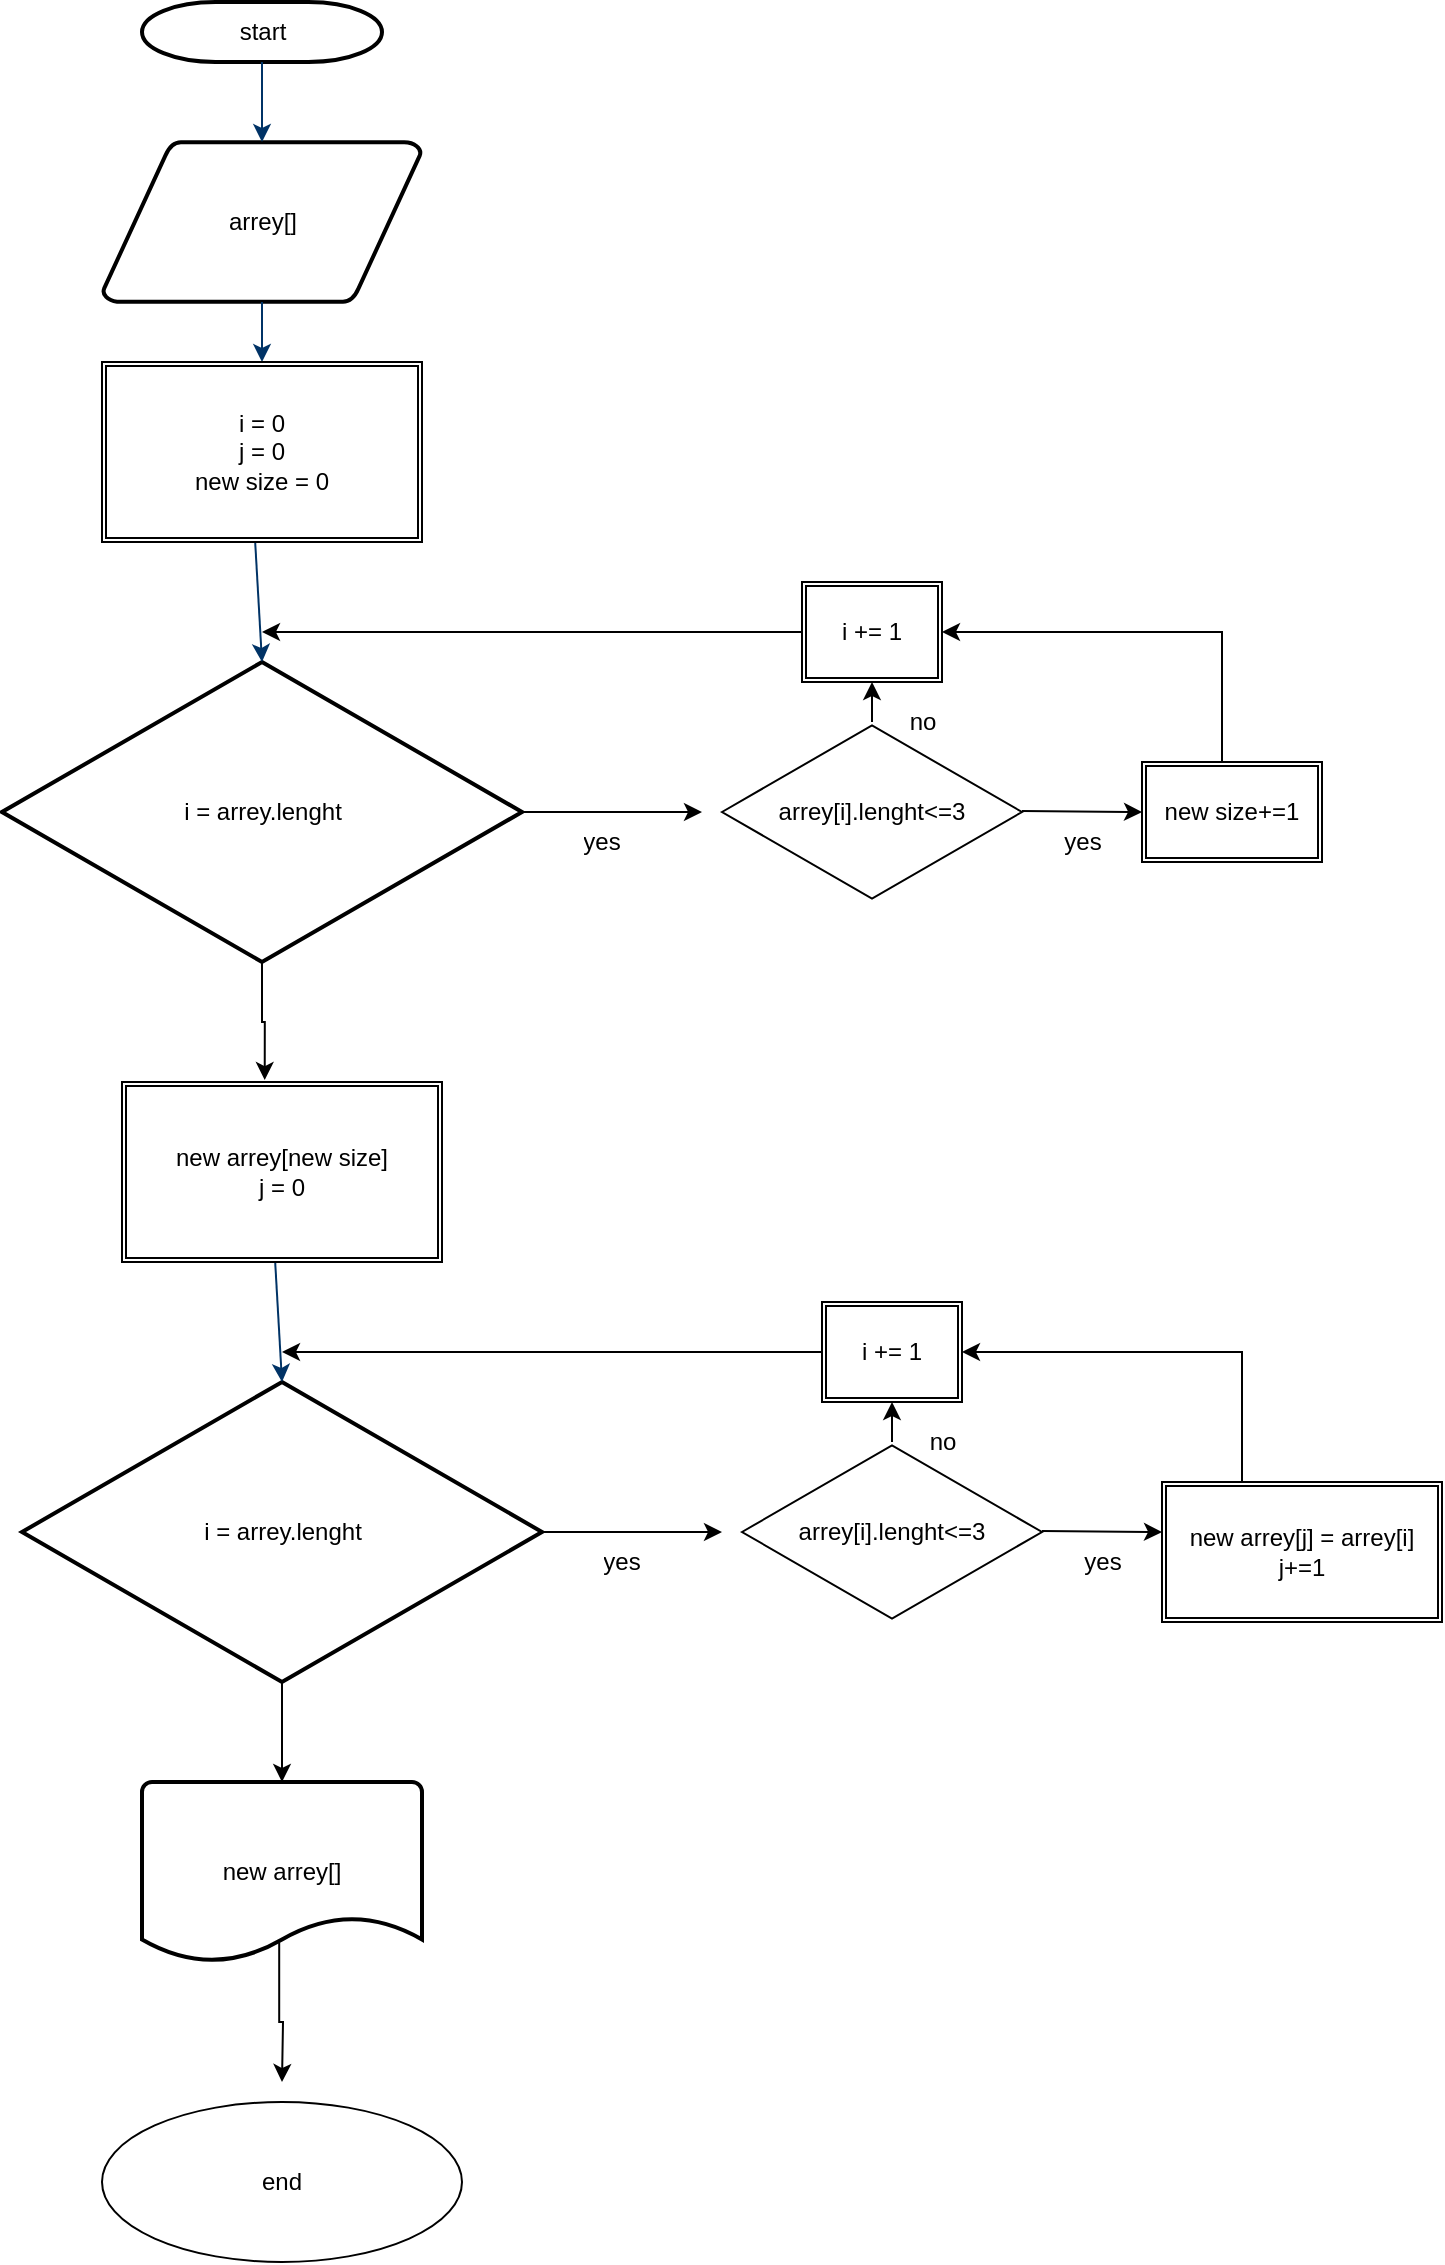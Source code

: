 <mxfile version="20.8.16" type="device"><diagram id="6a731a19-8d31-9384-78a2-239565b7b9f0" name="Page-1"><mxGraphModel dx="725" dy="614" grid="1" gridSize="10" guides="1" tooltips="1" connect="1" arrows="1" fold="1" page="1" pageScale="1" pageWidth="1169" pageHeight="827" background="none" math="0" shadow="0"><root><mxCell id="0"/><mxCell id="1" parent="0"/><mxCell id="2" value="start" style="shape=mxgraph.flowchart.terminator;strokeWidth=2;gradientColor=none;gradientDirection=north;fontStyle=0;html=1;" parent="1" vertex="1"><mxGeometry x="260" y="60" width="120" height="30" as="geometry"/></mxCell><mxCell id="3" value="arrey[]" style="shape=mxgraph.flowchart.data;strokeWidth=2;gradientColor=none;gradientDirection=north;fontStyle=0;html=1;" parent="1" vertex="1"><mxGeometry x="240.5" y="130" width="159" height="80" as="geometry"/></mxCell><mxCell id="62F7g4FDM0PwV-ASuIin-61" style="edgeStyle=orthogonalEdgeStyle;rounded=0;orthogonalLoop=1;jettySize=auto;html=1;" edge="1" parent="1" source="6"><mxGeometry relative="1" as="geometry"><mxPoint x="540" y="465" as="targetPoint"/></mxGeometry></mxCell><mxCell id="62F7g4FDM0PwV-ASuIin-93" style="edgeStyle=orthogonalEdgeStyle;rounded=0;orthogonalLoop=1;jettySize=auto;html=1;entryX=0.446;entryY=-0.011;entryDx=0;entryDy=0;entryPerimeter=0;" edge="1" parent="1" source="6" target="62F7g4FDM0PwV-ASuIin-92"><mxGeometry relative="1" as="geometry"><Array as="points"><mxPoint x="320" y="570"/><mxPoint x="321" y="570"/></Array></mxGeometry></mxCell><mxCell id="6" value="i = arrey.lenght" style="shape=mxgraph.flowchart.decision;strokeWidth=2;gradientColor=none;gradientDirection=north;fontStyle=0;html=1;" parent="1" vertex="1"><mxGeometry x="190" y="390" width="260" height="150" as="geometry"/></mxCell><mxCell id="7" style="fontStyle=1;strokeColor=#003366;strokeWidth=1;html=1;" parent="1" source="2" target="3" edge="1"><mxGeometry relative="1" as="geometry"/></mxCell><mxCell id="8" style="fontStyle=1;strokeColor=#003366;strokeWidth=1;html=1;" parent="1" source="3" edge="1"><mxGeometry relative="1" as="geometry"><mxPoint x="320" y="240" as="targetPoint"/></mxGeometry></mxCell><mxCell id="9" style="entryX=0.5;entryY=0;entryPerimeter=0;fontStyle=1;strokeColor=#003366;strokeWidth=1;html=1;exitX=0.444;exitY=1.003;exitDx=0;exitDy=0;exitPerimeter=0;" parent="1" target="6" edge="1"><mxGeometry relative="1" as="geometry"><mxPoint x="316.6" y="330.24" as="sourcePoint"/></mxGeometry></mxCell><UserObject label="yes&lt;br&gt;" placeholders="1" name="Variable" id="62F7g4FDM0PwV-ASuIin-67"><mxCell style="text;html=1;strokeColor=none;fillColor=none;align=center;verticalAlign=middle;whiteSpace=wrap;overflow=hidden;" vertex="1" parent="1"><mxGeometry x="450" y="470" width="80" height="20" as="geometry"/></mxCell></UserObject><mxCell id="62F7g4FDM0PwV-ASuIin-68" value="arrey[i].lenght&amp;lt;=3" style="html=1;whiteSpace=wrap;aspect=fixed;shape=isoRectangle;" vertex="1" parent="1"><mxGeometry x="550" y="420" width="150" height="90" as="geometry"/></mxCell><mxCell id="62F7g4FDM0PwV-ASuIin-69" value="" style="edgeStyle=none;orthogonalLoop=1;jettySize=auto;html=1;rounded=0;" edge="1" parent="1"><mxGeometry width="100" relative="1" as="geometry"><mxPoint x="700" y="464.5" as="sourcePoint"/><mxPoint x="760" y="465" as="targetPoint"/><Array as="points"/></mxGeometry></mxCell><mxCell id="62F7g4FDM0PwV-ASuIin-74" style="edgeStyle=orthogonalEdgeStyle;rounded=0;orthogonalLoop=1;jettySize=auto;html=1;entryX=1;entryY=0.5;entryDx=0;entryDy=0;" edge="1" parent="1" source="62F7g4FDM0PwV-ASuIin-71" target="62F7g4FDM0PwV-ASuIin-72"><mxGeometry relative="1" as="geometry"><mxPoint x="805" y="370" as="targetPoint"/><Array as="points"><mxPoint x="800" y="375"/></Array></mxGeometry></mxCell><mxCell id="62F7g4FDM0PwV-ASuIin-71" value="new size+=1" style="shape=ext;double=1;rounded=0;whiteSpace=wrap;html=1;" vertex="1" parent="1"><mxGeometry x="760" y="440" width="90" height="50" as="geometry"/></mxCell><mxCell id="62F7g4FDM0PwV-ASuIin-75" style="edgeStyle=orthogonalEdgeStyle;rounded=0;orthogonalLoop=1;jettySize=auto;html=1;" edge="1" parent="1" source="62F7g4FDM0PwV-ASuIin-72"><mxGeometry relative="1" as="geometry"><mxPoint x="320" y="375" as="targetPoint"/></mxGeometry></mxCell><mxCell id="62F7g4FDM0PwV-ASuIin-72" value="i += 1" style="shape=ext;double=1;rounded=0;whiteSpace=wrap;html=1;" vertex="1" parent="1"><mxGeometry x="590" y="350" width="70" height="50" as="geometry"/></mxCell><mxCell id="62F7g4FDM0PwV-ASuIin-73" value="" style="edgeStyle=none;orthogonalLoop=1;jettySize=auto;html=1;rounded=0;entryX=0.5;entryY=1;entryDx=0;entryDy=0;" edge="1" parent="1" source="62F7g4FDM0PwV-ASuIin-68" target="62F7g4FDM0PwV-ASuIin-72"><mxGeometry width="100" relative="1" as="geometry"><mxPoint x="580" y="410" as="sourcePoint"/><mxPoint x="680" y="410" as="targetPoint"/><Array as="points"/></mxGeometry></mxCell><mxCell id="62F7g4FDM0PwV-ASuIin-76" value="yes" style="text;html=1;align=center;verticalAlign=middle;resizable=0;points=[];autosize=1;strokeColor=none;fillColor=none;" vertex="1" parent="1"><mxGeometry x="710" y="465" width="40" height="30" as="geometry"/></mxCell><mxCell id="62F7g4FDM0PwV-ASuIin-77" value="no" style="text;html=1;align=center;verticalAlign=middle;resizable=0;points=[];autosize=1;strokeColor=none;fillColor=none;" vertex="1" parent="1"><mxGeometry x="630" y="405" width="40" height="30" as="geometry"/></mxCell><mxCell id="62F7g4FDM0PwV-ASuIin-78" value="i = 0&lt;br&gt;j = 0&lt;br&gt;new size = 0" style="shape=ext;double=1;rounded=0;whiteSpace=wrap;html=1;" vertex="1" parent="1"><mxGeometry x="240" y="240" width="160" height="90" as="geometry"/></mxCell><mxCell id="62F7g4FDM0PwV-ASuIin-79" style="edgeStyle=orthogonalEdgeStyle;rounded=0;orthogonalLoop=1;jettySize=auto;html=1;" edge="1" parent="1" source="62F7g4FDM0PwV-ASuIin-80"><mxGeometry relative="1" as="geometry"><mxPoint x="550" y="825" as="targetPoint"/></mxGeometry></mxCell><mxCell id="62F7g4FDM0PwV-ASuIin-96" style="edgeStyle=orthogonalEdgeStyle;rounded=0;orthogonalLoop=1;jettySize=auto;html=1;entryX=0.5;entryY=0;entryDx=0;entryDy=0;entryPerimeter=0;" edge="1" parent="1" source="62F7g4FDM0PwV-ASuIin-80" target="62F7g4FDM0PwV-ASuIin-95"><mxGeometry relative="1" as="geometry"/></mxCell><mxCell id="62F7g4FDM0PwV-ASuIin-80" value="i = arrey.lenght" style="shape=mxgraph.flowchart.decision;strokeWidth=2;gradientColor=none;gradientDirection=north;fontStyle=0;html=1;" vertex="1" parent="1"><mxGeometry x="200" y="750" width="260" height="150" as="geometry"/></mxCell><mxCell id="62F7g4FDM0PwV-ASuIin-81" style="entryX=0.5;entryY=0;entryPerimeter=0;fontStyle=1;strokeColor=#003366;strokeWidth=1;html=1;exitX=0.444;exitY=1.003;exitDx=0;exitDy=0;exitPerimeter=0;" edge="1" parent="1" target="62F7g4FDM0PwV-ASuIin-80"><mxGeometry relative="1" as="geometry"><mxPoint x="326.6" y="690.24" as="sourcePoint"/></mxGeometry></mxCell><UserObject label="yes&lt;br&gt;" placeholders="1" name="Variable" id="62F7g4FDM0PwV-ASuIin-82"><mxCell style="text;html=1;strokeColor=none;fillColor=none;align=center;verticalAlign=middle;whiteSpace=wrap;overflow=hidden;" vertex="1" parent="1"><mxGeometry x="460" y="830" width="80" height="20" as="geometry"/></mxCell></UserObject><mxCell id="62F7g4FDM0PwV-ASuIin-83" value="arrey[i].lenght&amp;lt;=3" style="html=1;whiteSpace=wrap;aspect=fixed;shape=isoRectangle;" vertex="1" parent="1"><mxGeometry x="560" y="780" width="150" height="90" as="geometry"/></mxCell><mxCell id="62F7g4FDM0PwV-ASuIin-84" value="" style="edgeStyle=none;orthogonalLoop=1;jettySize=auto;html=1;rounded=0;" edge="1" parent="1"><mxGeometry width="100" relative="1" as="geometry"><mxPoint x="710" y="824.5" as="sourcePoint"/><mxPoint x="770" y="825" as="targetPoint"/><Array as="points"/></mxGeometry></mxCell><mxCell id="62F7g4FDM0PwV-ASuIin-85" style="edgeStyle=orthogonalEdgeStyle;rounded=0;orthogonalLoop=1;jettySize=auto;html=1;entryX=1;entryY=0.5;entryDx=0;entryDy=0;" edge="1" parent="1" source="62F7g4FDM0PwV-ASuIin-86" target="62F7g4FDM0PwV-ASuIin-88"><mxGeometry relative="1" as="geometry"><mxPoint x="815" y="730" as="targetPoint"/><Array as="points"><mxPoint x="810" y="735"/></Array></mxGeometry></mxCell><mxCell id="62F7g4FDM0PwV-ASuIin-86" value="new arrey[j] = arrey[i]&lt;br&gt;j+=1" style="shape=ext;double=1;rounded=0;whiteSpace=wrap;html=1;" vertex="1" parent="1"><mxGeometry x="770" y="800" width="140" height="70" as="geometry"/></mxCell><mxCell id="62F7g4FDM0PwV-ASuIin-87" style="edgeStyle=orthogonalEdgeStyle;rounded=0;orthogonalLoop=1;jettySize=auto;html=1;" edge="1" parent="1" source="62F7g4FDM0PwV-ASuIin-88"><mxGeometry relative="1" as="geometry"><mxPoint x="330" y="735" as="targetPoint"/></mxGeometry></mxCell><mxCell id="62F7g4FDM0PwV-ASuIin-88" value="i += 1" style="shape=ext;double=1;rounded=0;whiteSpace=wrap;html=1;" vertex="1" parent="1"><mxGeometry x="600" y="710" width="70" height="50" as="geometry"/></mxCell><mxCell id="62F7g4FDM0PwV-ASuIin-89" value="" style="edgeStyle=none;orthogonalLoop=1;jettySize=auto;html=1;rounded=0;entryX=0.5;entryY=1;entryDx=0;entryDy=0;" edge="1" parent="1" source="62F7g4FDM0PwV-ASuIin-83" target="62F7g4FDM0PwV-ASuIin-88"><mxGeometry width="100" relative="1" as="geometry"><mxPoint x="590" y="770" as="sourcePoint"/><mxPoint x="690" y="770" as="targetPoint"/><Array as="points"/></mxGeometry></mxCell><mxCell id="62F7g4FDM0PwV-ASuIin-90" value="yes" style="text;html=1;align=center;verticalAlign=middle;resizable=0;points=[];autosize=1;strokeColor=none;fillColor=none;" vertex="1" parent="1"><mxGeometry x="720" y="825" width="40" height="30" as="geometry"/></mxCell><mxCell id="62F7g4FDM0PwV-ASuIin-91" value="no" style="text;html=1;align=center;verticalAlign=middle;resizable=0;points=[];autosize=1;strokeColor=none;fillColor=none;" vertex="1" parent="1"><mxGeometry x="640" y="765" width="40" height="30" as="geometry"/></mxCell><mxCell id="62F7g4FDM0PwV-ASuIin-92" value="new arrey[new size]&lt;br&gt;j = 0" style="shape=ext;double=1;rounded=0;whiteSpace=wrap;html=1;" vertex="1" parent="1"><mxGeometry x="250" y="600" width="160" height="90" as="geometry"/></mxCell><mxCell id="62F7g4FDM0PwV-ASuIin-97" style="edgeStyle=orthogonalEdgeStyle;rounded=0;orthogonalLoop=1;jettySize=auto;html=1;exitX=0.49;exitY=0.891;exitDx=0;exitDy=0;exitPerimeter=0;" edge="1" parent="1" source="62F7g4FDM0PwV-ASuIin-95"><mxGeometry relative="1" as="geometry"><mxPoint x="330" y="1100" as="targetPoint"/></mxGeometry></mxCell><mxCell id="62F7g4FDM0PwV-ASuIin-95" value="new arrey[]" style="strokeWidth=2;html=1;shape=mxgraph.flowchart.document2;whiteSpace=wrap;size=0.25;" vertex="1" parent="1"><mxGeometry x="260" y="950" width="140" height="90" as="geometry"/></mxCell><mxCell id="62F7g4FDM0PwV-ASuIin-98" value="end" style="ellipse;whiteSpace=wrap;html=1;" vertex="1" parent="1"><mxGeometry x="240" y="1110" width="180" height="80" as="geometry"/></mxCell></root></mxGraphModel></diagram></mxfile>